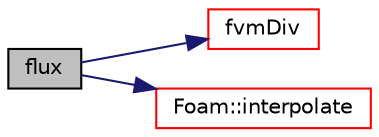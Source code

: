 digraph "flux"
{
  bgcolor="transparent";
  edge [fontname="Helvetica",fontsize="10",labelfontname="Helvetica",labelfontsize="10"];
  node [fontname="Helvetica",fontsize="10",shape=record];
  rankdir="LR";
  Node1 [label="flux",height=0.2,width=0.4,color="black", fillcolor="grey75", style="filled", fontcolor="black"];
  Node1 -> Node2 [color="midnightblue",fontsize="10",style="solid",fontname="Helvetica"];
  Node2 [label="fvmDiv",height=0.2,width=0.4,color="red",URL="$a00913.html#ae806c1ba4e4764f7f5b7f5beb710b6f8"];
  Node1 -> Node3 [color="midnightblue",fontsize="10",style="solid",fontname="Helvetica"];
  Node3 [label="Foam::interpolate",height=0.2,width=0.4,color="red",URL="$a10887.html#aba5fff183ec42758b0944abeabec41ea"];
}
